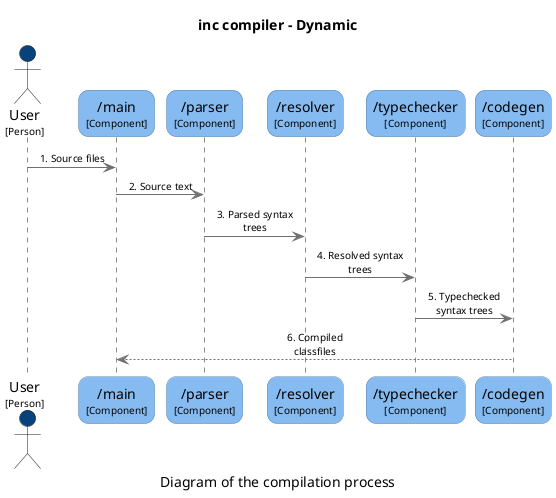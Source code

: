 @startuml(id=Compilation)
title inc compiler - Dynamic
caption Diagram of the compilation process

skinparam {
  shadowing false
  arrowFontSize 10
  defaultTextAlignment center
  wrapWidth 200
  maxMessageSize 100
}
hide stereotype
skinparam sequenceParticipant<<1>> {
  BackgroundColor #08427b
  FontColor #ffffff
  BorderColor #052E56
}
skinparam sequenceParticipant<<6>> {
  BackgroundColor #85bbf0
  FontColor #000000
  BorderColor #5D82A8
  roundCorner 20
}
skinparam sequenceParticipant<<7>> {
  BackgroundColor #85bbf0
  FontColor #000000
  BorderColor #5D82A8
  roundCorner 20
}
skinparam sequenceParticipant<<8>> {
  BackgroundColor #85bbf0
  FontColor #000000
  BorderColor #5D82A8
  roundCorner 20
}
skinparam sequenceParticipant<<9>> {
  BackgroundColor #85bbf0
  FontColor #000000
  BorderColor #5D82A8
  roundCorner 20
}
skinparam sequenceParticipant<<10>> {
  BackgroundColor #85bbf0
  FontColor #000000
  BorderColor #5D82A8
  roundCorner 20
}
actor "User\n<size:10>[Person]</size>" as 1 <<1>> #08427b
participant "/main\n<size:10>[Component]</size>" as 10 <<10>> #85bbf0
participant "/parser\n<size:10>[Component]</size>" as 6 <<6>> #85bbf0
participant "/resolver\n<size:10>[Component]</size>" as 7 <<7>> #85bbf0
participant "/typechecker\n<size:10>[Component]</size>" as 8 <<8>> #85bbf0
participant "/codegen\n<size:10>[Component]</size>" as 9 <<9>> #85bbf0
1 -[#707070]> 10 : 1. Source files
10 -[#707070]> 6 : 2. Source text
6 -[#707070]> 7 : 3. Parsed syntax trees
7 -[#707070]> 8 : 4. Resolved syntax trees
8 -[#707070]> 9 : 5. Typechecked syntax trees
10 <-[#707070]- 9 : 6. Compiled classfiles
@enduml